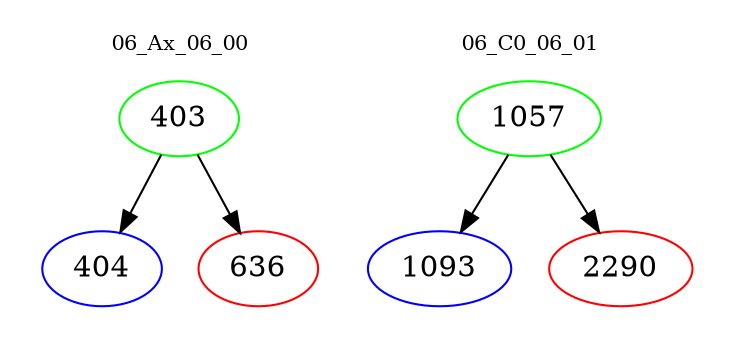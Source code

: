digraph{
subgraph cluster_0 {
color = white
label = "06_Ax_06_00";
fontsize=10;
T0_403 [label="403", color="green"]
T0_403 -> T0_404 [color="black"]
T0_404 [label="404", color="blue"]
T0_403 -> T0_636 [color="black"]
T0_636 [label="636", color="red"]
}
subgraph cluster_1 {
color = white
label = "06_C0_06_01";
fontsize=10;
T1_1057 [label="1057", color="green"]
T1_1057 -> T1_1093 [color="black"]
T1_1093 [label="1093", color="blue"]
T1_1057 -> T1_2290 [color="black"]
T1_2290 [label="2290", color="red"]
}
}
